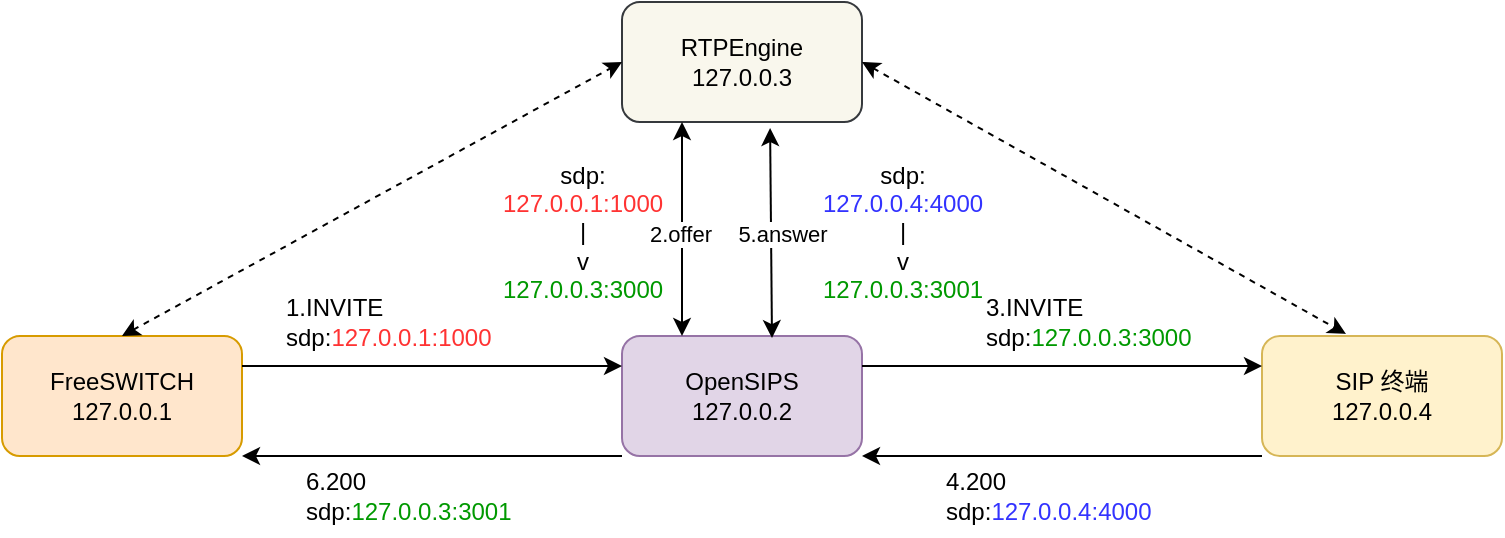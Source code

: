 <mxfile version="21.6.9" type="device">
  <diagram name="第 1 页" id="oDbrAfxZTWpyG31IkNd3">
    <mxGraphModel dx="954" dy="559" grid="1" gridSize="10" guides="1" tooltips="1" connect="1" arrows="1" fold="1" page="1" pageScale="1" pageWidth="827" pageHeight="1169" math="0" shadow="0">
      <root>
        <mxCell id="0" />
        <mxCell id="1" parent="0" />
        <mxCell id="jbDA9jeIjB5osrtWJwYE-1" value="FreeSWITCH&lt;br&gt;127.0.0.1" style="rounded=1;whiteSpace=wrap;html=1;fillColor=#ffe6cc;strokeColor=#d79b00;" vertex="1" parent="1">
          <mxGeometry x="50" y="197" width="120" height="60" as="geometry" />
        </mxCell>
        <mxCell id="jbDA9jeIjB5osrtWJwYE-2" value="OpenSIPS&lt;br&gt;127.0.0.2" style="rounded=1;whiteSpace=wrap;html=1;fillColor=#e1d5e7;strokeColor=#9673a6;" vertex="1" parent="1">
          <mxGeometry x="360" y="197" width="120" height="60" as="geometry" />
        </mxCell>
        <mxCell id="jbDA9jeIjB5osrtWJwYE-3" value="SIP 终端&lt;br&gt;127.0.0.4" style="rounded=1;whiteSpace=wrap;html=1;fillColor=#fff2cc;strokeColor=#d6b656;" vertex="1" parent="1">
          <mxGeometry x="680" y="197" width="120" height="60" as="geometry" />
        </mxCell>
        <mxCell id="jbDA9jeIjB5osrtWJwYE-4" value="RTPEngine&lt;br&gt;127.0.0.3" style="rounded=1;whiteSpace=wrap;html=1;fillColor=#f9f7ed;strokeColor=#36393d;" vertex="1" parent="1">
          <mxGeometry x="360" y="30" width="120" height="60" as="geometry" />
        </mxCell>
        <mxCell id="jbDA9jeIjB5osrtWJwYE-5" value="" style="endArrow=classic;html=1;rounded=0;exitX=1;exitY=0.25;exitDx=0;exitDy=0;entryX=0;entryY=0.25;entryDx=0;entryDy=0;" edge="1" parent="1" source="jbDA9jeIjB5osrtWJwYE-1" target="jbDA9jeIjB5osrtWJwYE-2">
          <mxGeometry width="50" height="50" relative="1" as="geometry">
            <mxPoint x="280" y="357" as="sourcePoint" />
            <mxPoint x="330" y="307" as="targetPoint" />
          </mxGeometry>
        </mxCell>
        <mxCell id="jbDA9jeIjB5osrtWJwYE-6" value="1.INVITE&lt;br&gt;sdp:&lt;font color=&quot;#ff3333&quot;&gt;127.0.0.1:1000&lt;/font&gt;" style="text;html=1;align=left;verticalAlign=middle;resizable=0;points=[];autosize=1;strokeColor=none;fillColor=none;" vertex="1" parent="1">
          <mxGeometry x="190" y="170" width="130" height="40" as="geometry" />
        </mxCell>
        <mxCell id="jbDA9jeIjB5osrtWJwYE-8" value="" style="endArrow=classic;startArrow=classic;html=1;rounded=0;entryX=0.25;entryY=1;entryDx=0;entryDy=0;exitX=0.25;exitY=0;exitDx=0;exitDy=0;" edge="1" parent="1" source="jbDA9jeIjB5osrtWJwYE-2" target="jbDA9jeIjB5osrtWJwYE-4">
          <mxGeometry width="50" height="50" relative="1" as="geometry">
            <mxPoint x="380" y="170" as="sourcePoint" />
            <mxPoint x="430" y="120" as="targetPoint" />
          </mxGeometry>
        </mxCell>
        <mxCell id="jbDA9jeIjB5osrtWJwYE-9" value="2.offer" style="edgeLabel;html=1;align=center;verticalAlign=middle;resizable=0;points=[];" vertex="1" connectable="0" parent="jbDA9jeIjB5osrtWJwYE-8">
          <mxGeometry x="-0.051" y="1" relative="1" as="geometry">
            <mxPoint as="offset" />
          </mxGeometry>
        </mxCell>
        <mxCell id="jbDA9jeIjB5osrtWJwYE-10" value="sdp:&lt;br&gt;&lt;font color=&quot;#ff3333&quot;&gt;127.0.0.1:1000&lt;/font&gt;&lt;br&gt;|&lt;br&gt;v&lt;br&gt;&lt;font color=&quot;#009900&quot;&gt;127.0.0.3:3000&lt;/font&gt;" style="text;html=1;align=center;verticalAlign=middle;resizable=0;points=[];autosize=1;strokeColor=none;fillColor=none;" vertex="1" parent="1">
          <mxGeometry x="290" y="100" width="100" height="90" as="geometry" />
        </mxCell>
        <mxCell id="jbDA9jeIjB5osrtWJwYE-14" value="3.INVITE&lt;br&gt;sdp:&lt;font color=&quot;#009900&quot;&gt;127.0.0.3:3000&lt;/font&gt;" style="text;html=1;align=left;verticalAlign=middle;resizable=0;points=[];autosize=1;strokeColor=none;fillColor=none;" vertex="1" parent="1">
          <mxGeometry x="540" y="170" width="130" height="40" as="geometry" />
        </mxCell>
        <mxCell id="jbDA9jeIjB5osrtWJwYE-15" value="" style="endArrow=classic;html=1;rounded=0;exitX=1;exitY=0.25;exitDx=0;exitDy=0;entryX=0;entryY=0.25;entryDx=0;entryDy=0;" edge="1" parent="1" source="jbDA9jeIjB5osrtWJwYE-2" target="jbDA9jeIjB5osrtWJwYE-3">
          <mxGeometry width="50" height="50" relative="1" as="geometry">
            <mxPoint x="480" y="220" as="sourcePoint" />
            <mxPoint x="530" y="170" as="targetPoint" />
          </mxGeometry>
        </mxCell>
        <mxCell id="jbDA9jeIjB5osrtWJwYE-16" value="" style="endArrow=classic;html=1;rounded=0;entryX=1;entryY=1;entryDx=0;entryDy=0;exitX=0;exitY=1;exitDx=0;exitDy=0;" edge="1" parent="1" source="jbDA9jeIjB5osrtWJwYE-3" target="jbDA9jeIjB5osrtWJwYE-2">
          <mxGeometry width="50" height="50" relative="1" as="geometry">
            <mxPoint x="630" y="370" as="sourcePoint" />
            <mxPoint x="680" y="320" as="targetPoint" />
          </mxGeometry>
        </mxCell>
        <mxCell id="jbDA9jeIjB5osrtWJwYE-17" value="4.200&lt;br&gt;sdp:&lt;font color=&quot;#3333ff&quot;&gt;127.0.0.4:4000&lt;/font&gt;" style="text;html=1;align=left;verticalAlign=middle;resizable=0;points=[];autosize=1;strokeColor=none;fillColor=none;" vertex="1" parent="1">
          <mxGeometry x="520" y="257" width="130" height="40" as="geometry" />
        </mxCell>
        <mxCell id="jbDA9jeIjB5osrtWJwYE-18" value="" style="endArrow=classic;startArrow=classic;html=1;rounded=0;entryX=0.617;entryY=1.05;entryDx=0;entryDy=0;entryPerimeter=0;exitX=0.625;exitY=0.017;exitDx=0;exitDy=0;exitPerimeter=0;" edge="1" parent="1" source="jbDA9jeIjB5osrtWJwYE-2" target="jbDA9jeIjB5osrtWJwYE-4">
          <mxGeometry width="50" height="50" relative="1" as="geometry">
            <mxPoint x="430" y="180" as="sourcePoint" />
            <mxPoint x="480" y="130" as="targetPoint" />
          </mxGeometry>
        </mxCell>
        <mxCell id="jbDA9jeIjB5osrtWJwYE-19" value="5.answer" style="edgeLabel;html=1;align=center;verticalAlign=middle;resizable=0;points=[];" vertex="1" connectable="0" parent="jbDA9jeIjB5osrtWJwYE-18">
          <mxGeometry x="-0.074" y="-2" relative="1" as="geometry">
            <mxPoint x="3" y="-4" as="offset" />
          </mxGeometry>
        </mxCell>
        <mxCell id="jbDA9jeIjB5osrtWJwYE-20" value="sdp:&lt;br&gt;&lt;font color=&quot;#3333ff&quot;&gt;127.0.0.4:4000&lt;/font&gt;&lt;br&gt;|&lt;br&gt;v&lt;br&gt;&lt;font color=&quot;#009900&quot;&gt;127.0.0.3:3001&lt;/font&gt;" style="text;html=1;align=center;verticalAlign=middle;resizable=0;points=[];autosize=1;strokeColor=none;fillColor=none;" vertex="1" parent="1">
          <mxGeometry x="450" y="100" width="100" height="90" as="geometry" />
        </mxCell>
        <mxCell id="jbDA9jeIjB5osrtWJwYE-21" value="" style="endArrow=classic;html=1;rounded=0;entryX=1;entryY=1;entryDx=0;entryDy=0;exitX=0;exitY=1;exitDx=0;exitDy=0;" edge="1" parent="1" source="jbDA9jeIjB5osrtWJwYE-2" target="jbDA9jeIjB5osrtWJwYE-1">
          <mxGeometry width="50" height="50" relative="1" as="geometry">
            <mxPoint x="260" y="360" as="sourcePoint" />
            <mxPoint x="310" y="310" as="targetPoint" />
          </mxGeometry>
        </mxCell>
        <mxCell id="jbDA9jeIjB5osrtWJwYE-22" value="6.200&lt;br&gt;sdp:&lt;font color=&quot;#009900&quot;&gt;127.0.0.3:3001&lt;/font&gt;" style="text;html=1;align=left;verticalAlign=middle;resizable=0;points=[];autosize=1;strokeColor=none;fillColor=none;" vertex="1" parent="1">
          <mxGeometry x="200" y="257" width="130" height="40" as="geometry" />
        </mxCell>
        <mxCell id="jbDA9jeIjB5osrtWJwYE-23" value="" style="endArrow=classic;startArrow=classic;html=1;rounded=0;exitX=0.5;exitY=0;exitDx=0;exitDy=0;entryX=0;entryY=0.5;entryDx=0;entryDy=0;dashed=1;" edge="1" parent="1" source="jbDA9jeIjB5osrtWJwYE-1" target="jbDA9jeIjB5osrtWJwYE-4">
          <mxGeometry width="50" height="50" relative="1" as="geometry">
            <mxPoint x="120" y="170" as="sourcePoint" />
            <mxPoint x="170" y="120" as="targetPoint" />
          </mxGeometry>
        </mxCell>
        <mxCell id="jbDA9jeIjB5osrtWJwYE-24" value="" style="endArrow=classic;startArrow=classic;html=1;rounded=0;exitX=1;exitY=0.5;exitDx=0;exitDy=0;entryX=0.35;entryY=-0.017;entryDx=0;entryDy=0;entryPerimeter=0;dashed=1;" edge="1" parent="1" source="jbDA9jeIjB5osrtWJwYE-4" target="jbDA9jeIjB5osrtWJwYE-3">
          <mxGeometry width="50" height="50" relative="1" as="geometry">
            <mxPoint x="670" y="80" as="sourcePoint" />
            <mxPoint x="720" y="30" as="targetPoint" />
          </mxGeometry>
        </mxCell>
      </root>
    </mxGraphModel>
  </diagram>
</mxfile>
